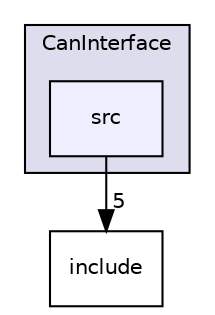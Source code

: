 digraph "CanInterface/src" {
  compound=true
  node [ fontsize="10", fontname="Helvetica"];
  edge [ labelfontsize="10", labelfontname="Helvetica"];
  subgraph clusterdir_1f0e3058fad0934718aa0fd5f744cca0 {
    graph [ bgcolor="#ddddee", pencolor="black", label="CanInterface" fontname="Helvetica", fontsize="10", URL="dir_1f0e3058fad0934718aa0fd5f744cca0.html"]
  dir_7f63a5d4fc8928a69cd9ea5d47f1a05a [shape=box, label="src", style="filled", fillcolor="#eeeeff", pencolor="black", URL="dir_7f63a5d4fc8928a69cd9ea5d47f1a05a.html"];
  }
  dir_156b6c9c97209fb6dfbd18b16f86aa71 [shape=box label="include" URL="dir_156b6c9c97209fb6dfbd18b16f86aa71.html"];
  dir_7f63a5d4fc8928a69cd9ea5d47f1a05a->dir_156b6c9c97209fb6dfbd18b16f86aa71 [headlabel="5", labeldistance=1.5 headhref="dir_000002_000001.html"];
}
